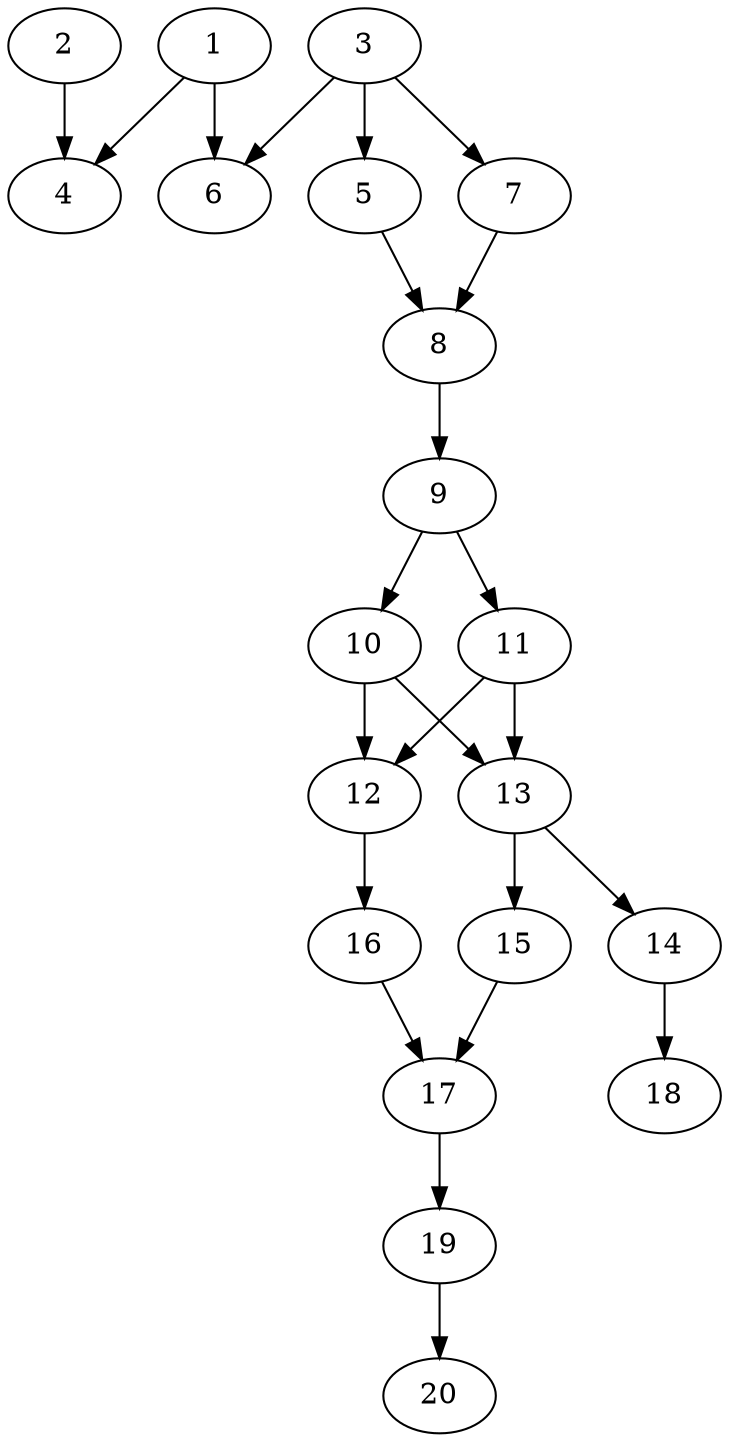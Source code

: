 // DAG automatically generated by daggen at Sat Jul 27 15:36:23 2019
// ./daggen --dot -n 20 --ccr 0.4 --fat 0.4 --regular 0.5 --density 0.7 --mindata 5242880 --maxdata 52428800 
digraph G {
  1 [size="42316800", alpha="0.13", expect_size="16926720"] 
  1 -> 4 [size ="16926720"]
  1 -> 6 [size ="16926720"]
  2 [size="99136000", alpha="0.19", expect_size="39654400"] 
  2 -> 4 [size ="39654400"]
  3 [size="64832000", alpha="0.03", expect_size="25932800"] 
  3 -> 5 [size ="25932800"]
  3 -> 6 [size ="25932800"]
  3 -> 7 [size ="25932800"]
  4 [size="34288640", alpha="0.01", expect_size="13715456"] 
  5 [size="21040640", alpha="0.13", expect_size="8416256"] 
  5 -> 8 [size ="8416256"]
  6 [size="88947200", alpha="0.14", expect_size="35578880"] 
  7 [size="62169600", alpha="0.04", expect_size="24867840"] 
  7 -> 8 [size ="24867840"]
  8 [size="130401280", alpha="0.06", expect_size="52160512"] 
  8 -> 9 [size ="52160512"]
  9 [size="18992640", alpha="0.15", expect_size="7597056"] 
  9 -> 10 [size ="7597056"]
  9 -> 11 [size ="7597056"]
  10 [size="112760320", alpha="0.17", expect_size="45104128"] 
  10 -> 12 [size ="45104128"]
  10 -> 13 [size ="45104128"]
  11 [size="85675520", alpha="0.12", expect_size="34270208"] 
  11 -> 12 [size ="34270208"]
  11 -> 13 [size ="34270208"]
  12 [size="45073920", alpha="0.12", expect_size="18029568"] 
  12 -> 16 [size ="18029568"]
  13 [size="37224960", alpha="0.13", expect_size="14889984"] 
  13 -> 14 [size ="14889984"]
  13 -> 15 [size ="14889984"]
  14 [size="57512960", alpha="0.11", expect_size="23005184"] 
  14 -> 18 [size ="23005184"]
  15 [size="62607360", alpha="0.16", expect_size="25042944"] 
  15 -> 17 [size ="25042944"]
  16 [size="22520320", alpha="0.04", expect_size="9008128"] 
  16 -> 17 [size ="9008128"]
  17 [size="107322880", alpha="0.04", expect_size="42929152"] 
  17 -> 19 [size ="42929152"]
  18 [size="129213440", alpha="0.01", expect_size="51685376"] 
  19 [size="43763200", alpha="0.01", expect_size="17505280"] 
  19 -> 20 [size ="17505280"]
  20 [size="130250240", alpha="0.07", expect_size="52100096"] 
}
